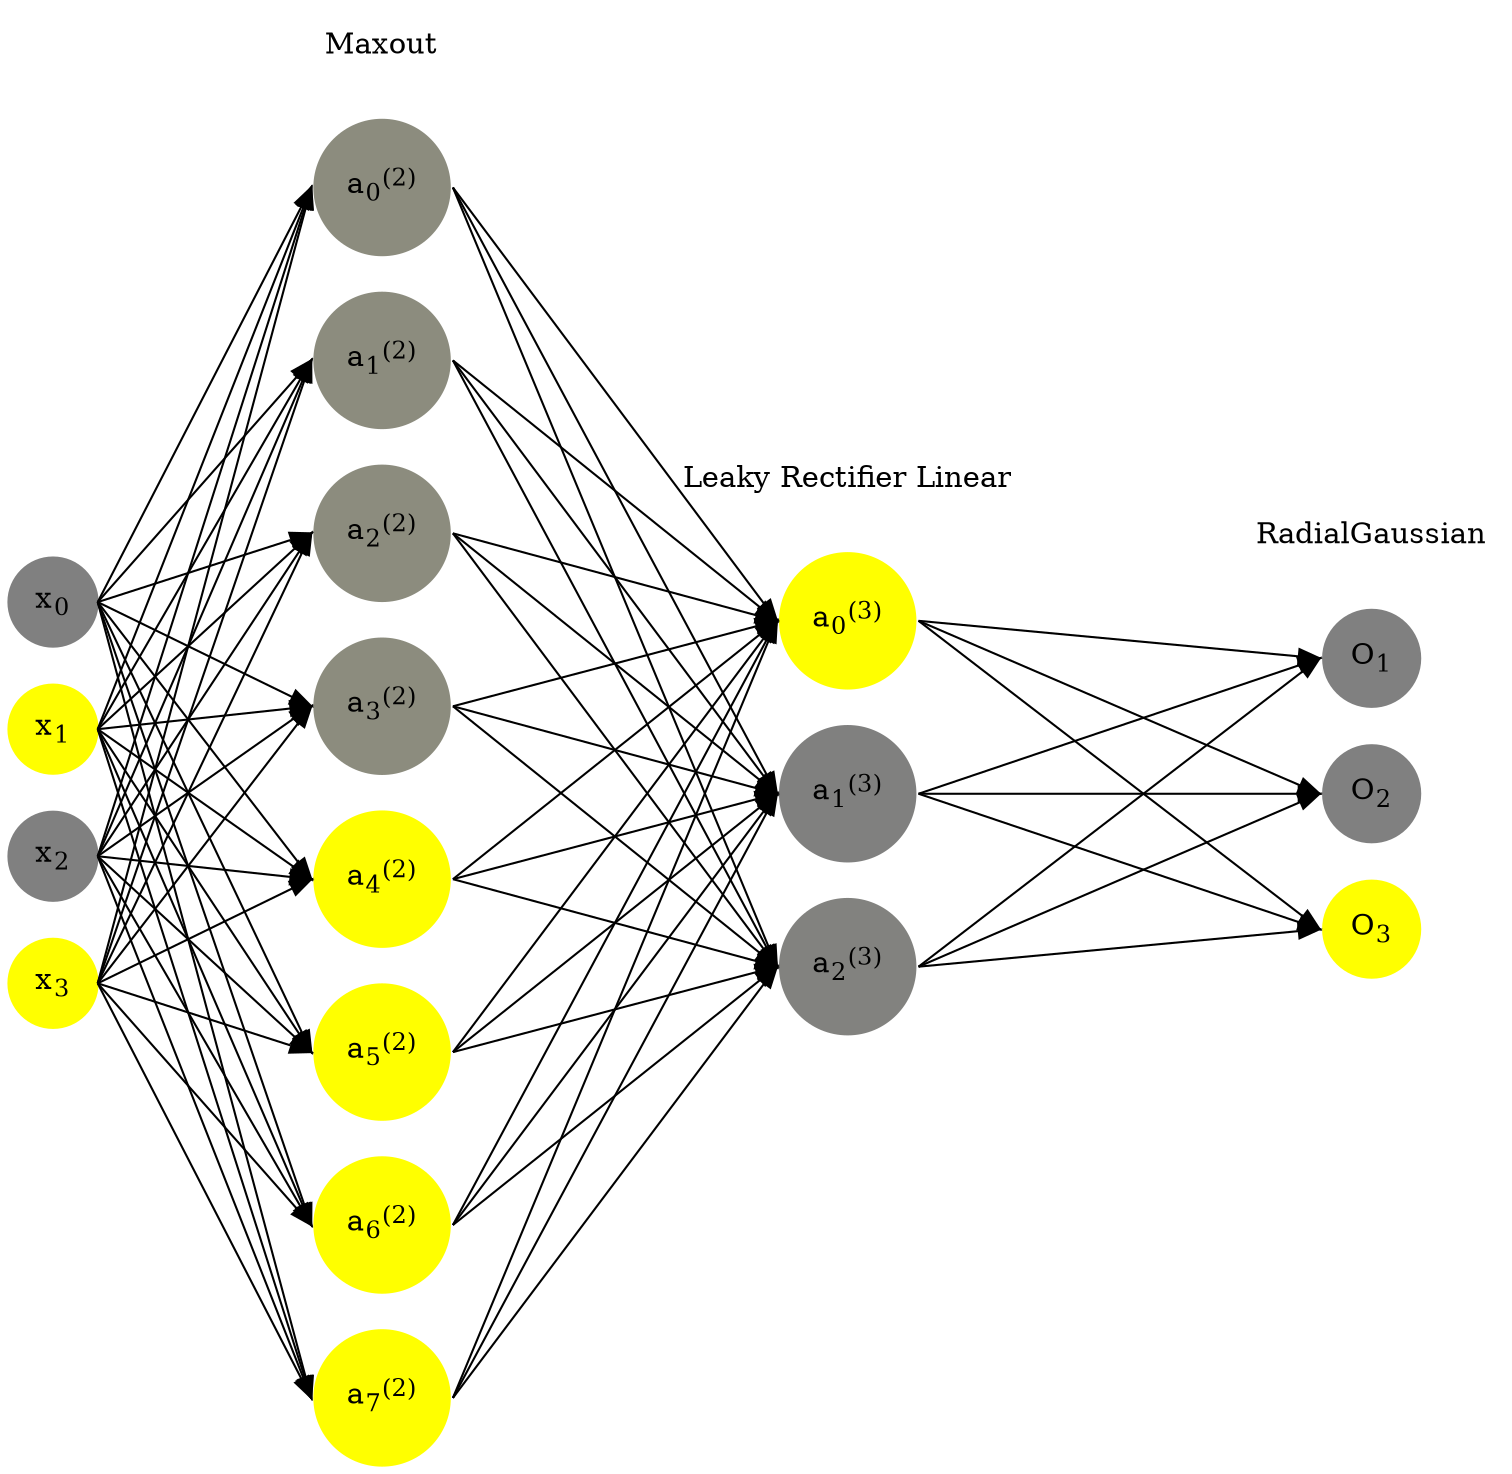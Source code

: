 digraph G {
	rankdir = LR;
	splines=false;
	edge[style=invis];
	ranksep= 1.4;
	{
	node [shape=circle, color="0.1667, 0.0, 0.5", style=filled, fillcolor="0.1667, 0.0, 0.5"];
	x0 [label=<x<sub>0</sub>>];
	}
	{
	node [shape=circle, color="0.1667, 1.0, 1.0", style=filled, fillcolor="0.1667, 1.0, 1.0"];
	x1 [label=<x<sub>1</sub>>];
	}
	{
	node [shape=circle, color="0.1667, 0.0, 0.5", style=filled, fillcolor="0.1667, 0.0, 0.5"];
	x2 [label=<x<sub>2</sub>>];
	}
	{
	node [shape=circle, color="0.1667, 1.0, 1.0", style=filled, fillcolor="0.1667, 1.0, 1.0"];
	x3 [label=<x<sub>3</sub>>];
	}
	{
	node [shape=circle, color="0.1667, 0.099080, 0.549540", style=filled, fillcolor="0.1667, 0.099080, 0.549540"];
	a02 [label=<a<sub>0</sub><sup>(2)</sup>>];
	}
	{
	node [shape=circle, color="0.1667, 0.099080, 0.549540", style=filled, fillcolor="0.1667, 0.099080, 0.549540"];
	a12 [label=<a<sub>1</sub><sup>(2)</sup>>];
	}
	{
	node [shape=circle, color="0.1667, 0.099080, 0.549540", style=filled, fillcolor="0.1667, 0.099080, 0.549540"];
	a22 [label=<a<sub>2</sub><sup>(2)</sup>>];
	}
	{
	node [shape=circle, color="0.1667, 0.099080, 0.549540", style=filled, fillcolor="0.1667, 0.099080, 0.549540"];
	a32 [label=<a<sub>3</sub><sup>(2)</sup>>];
	}
	{
	node [shape=circle, color="0.1667, 2.402263, 1.701132", style=filled, fillcolor="0.1667, 2.402263, 1.701132"];
	a42 [label=<a<sub>4</sub><sup>(2)</sup>>];
	}
	{
	node [shape=circle, color="0.1667, 2.402263, 1.701132", style=filled, fillcolor="0.1667, 2.402263, 1.701132"];
	a52 [label=<a<sub>5</sub><sup>(2)</sup>>];
	}
	{
	node [shape=circle, color="0.1667, 3.209992, 2.104996", style=filled, fillcolor="0.1667, 3.209992, 2.104996"];
	a62 [label=<a<sub>6</sub><sup>(2)</sup>>];
	}
	{
	node [shape=circle, color="0.1667, 3.209992, 2.104996", style=filled, fillcolor="0.1667, 3.209992, 2.104996"];
	a72 [label=<a<sub>7</sub><sup>(2)</sup>>];
	}
	{
	node [shape=circle, color="0.1667, 5.088386, 3.044193", style=filled, fillcolor="0.1667, 5.088386, 3.044193"];
	a03 [label=<a<sub>0</sub><sup>(3)</sup>>];
	}
	{
	node [shape=circle, color="0.1667, 0.001338, 0.500669", style=filled, fillcolor="0.1667, 0.001338, 0.500669"];
	a13 [label=<a<sub>1</sub><sup>(3)</sup>>];
	}
	{
	node [shape=circle, color="0.1667, 0.019264, 0.509632", style=filled, fillcolor="0.1667, 0.019264, 0.509632"];
	a23 [label=<a<sub>2</sub><sup>(3)</sup>>];
	}
	{
	node [shape=circle, color="0.1667, 0.0, 0.5", style=filled, fillcolor="0.1667, 0.0, 0.5"];
	O1 [label=<O<sub>1</sub>>];
	}
	{
	node [shape=circle, color="0.1667, 0.0, 0.5", style=filled, fillcolor="0.1667, 0.0, 0.5"];
	O2 [label=<O<sub>2</sub>>];
	}
	{
	node [shape=circle, color="0.1667, 1.0, 1.0", style=filled, fillcolor="0.1667, 1.0, 1.0"];
	O3 [label=<O<sub>3</sub>>];
	}
	{
	rank=same;
	x0->x1->x2->x3;
	}
	{
	rank=same;
	a02->a12->a22->a32->a42->a52->a62->a72;
	}
	{
	rank=same;
	a03->a13->a23;
	}
	{
	rank=same;
	O1->O2->O3;
	}
	l1 [shape=plaintext,label="Maxout"];
	l1->a02;
	{rank=same; l1;a02};
	l2 [shape=plaintext,label="Leaky Rectifier Linear"];
	l2->a03;
	{rank=same; l2;a03};
	l3 [shape=plaintext,label="RadialGaussian"];
	l3->O1;
	{rank=same; l3;O1};
edge[style=solid, tailport=e, headport=w];
	{x0;x1;x2;x3} -> {a02;a12;a22;a32;a42;a52;a62;a72};
	{a02;a12;a22;a32;a42;a52;a62;a72} -> {a03;a13;a23};
	{a03;a13;a23} -> {O1,O2,O3};
}